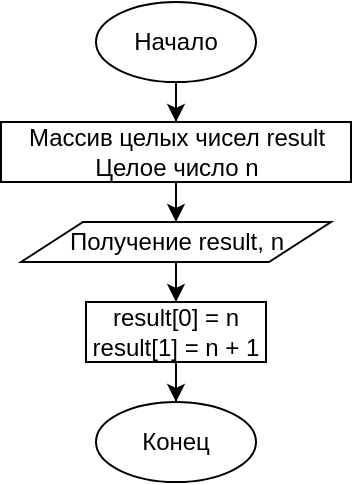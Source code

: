 <mxfile version="14.4.9" type="device"><diagram id="xJsCY4wfl1ZWwhfKGdgd" name="Page-1"><mxGraphModel dx="1112" dy="491" grid="1" gridSize="10" guides="1" tooltips="1" connect="1" arrows="1" fold="1" page="1" pageScale="1" pageWidth="850" pageHeight="1100" math="0" shadow="0"><root><mxCell id="0"/><mxCell id="1" parent="0"/><mxCell id="JwAtSXYHmNs1fXUTw-If-289" style="edgeStyle=orthogonalEdgeStyle;rounded=0;orthogonalLoop=1;jettySize=auto;html=1;entryX=0.5;entryY=0;entryDx=0;entryDy=0;" edge="1" parent="1" source="JwAtSXYHmNs1fXUTw-If-290" target="JwAtSXYHmNs1fXUTw-If-292"><mxGeometry relative="1" as="geometry"/></mxCell><mxCell id="JwAtSXYHmNs1fXUTw-If-290" value="Начало" style="ellipse;whiteSpace=wrap;html=1;" vertex="1" parent="1"><mxGeometry x="260" y="600" width="80" height="40" as="geometry"/></mxCell><mxCell id="JwAtSXYHmNs1fXUTw-If-291" style="edgeStyle=orthogonalEdgeStyle;rounded=0;orthogonalLoop=1;jettySize=auto;html=1;entryX=0.5;entryY=0;entryDx=0;entryDy=0;" edge="1" parent="1" source="JwAtSXYHmNs1fXUTw-If-292" target="JwAtSXYHmNs1fXUTw-If-294"><mxGeometry relative="1" as="geometry"/></mxCell><mxCell id="JwAtSXYHmNs1fXUTw-If-292" value="Массив целых чисел result&lt;br&gt;Целое число n" style="rounded=0;whiteSpace=wrap;html=1;" vertex="1" parent="1"><mxGeometry x="212.5" y="660" width="175" height="30" as="geometry"/></mxCell><mxCell id="JwAtSXYHmNs1fXUTw-If-293" style="edgeStyle=orthogonalEdgeStyle;rounded=0;orthogonalLoop=1;jettySize=auto;html=1;" edge="1" parent="1" source="JwAtSXYHmNs1fXUTw-If-294" target="JwAtSXYHmNs1fXUTw-If-299"><mxGeometry relative="1" as="geometry"/></mxCell><mxCell id="JwAtSXYHmNs1fXUTw-If-294" value="Получение result, n" style="shape=parallelogram;perimeter=parallelogramPerimeter;whiteSpace=wrap;html=1;" vertex="1" parent="1"><mxGeometry x="222.5" y="710" width="155" height="20" as="geometry"/></mxCell><mxCell id="JwAtSXYHmNs1fXUTw-If-297" value="Конец" style="ellipse;whiteSpace=wrap;html=1;" vertex="1" parent="1"><mxGeometry x="260" y="800" width="80" height="40" as="geometry"/></mxCell><mxCell id="JwAtSXYHmNs1fXUTw-If-300" style="edgeStyle=orthogonalEdgeStyle;rounded=0;orthogonalLoop=1;jettySize=auto;html=1;" edge="1" parent="1" source="JwAtSXYHmNs1fXUTw-If-299" target="JwAtSXYHmNs1fXUTw-If-297"><mxGeometry relative="1" as="geometry"/></mxCell><mxCell id="JwAtSXYHmNs1fXUTw-If-299" value="&lt;div&gt;&lt;span&gt;result[0] = n&lt;br&gt;&lt;/span&gt;&lt;span&gt;result[1] = n + 1&lt;/span&gt;&lt;/div&gt;" style="rounded=0;whiteSpace=wrap;html=1;" vertex="1" parent="1"><mxGeometry x="255" y="750" width="90" height="30" as="geometry"/></mxCell></root></mxGraphModel></diagram></mxfile>